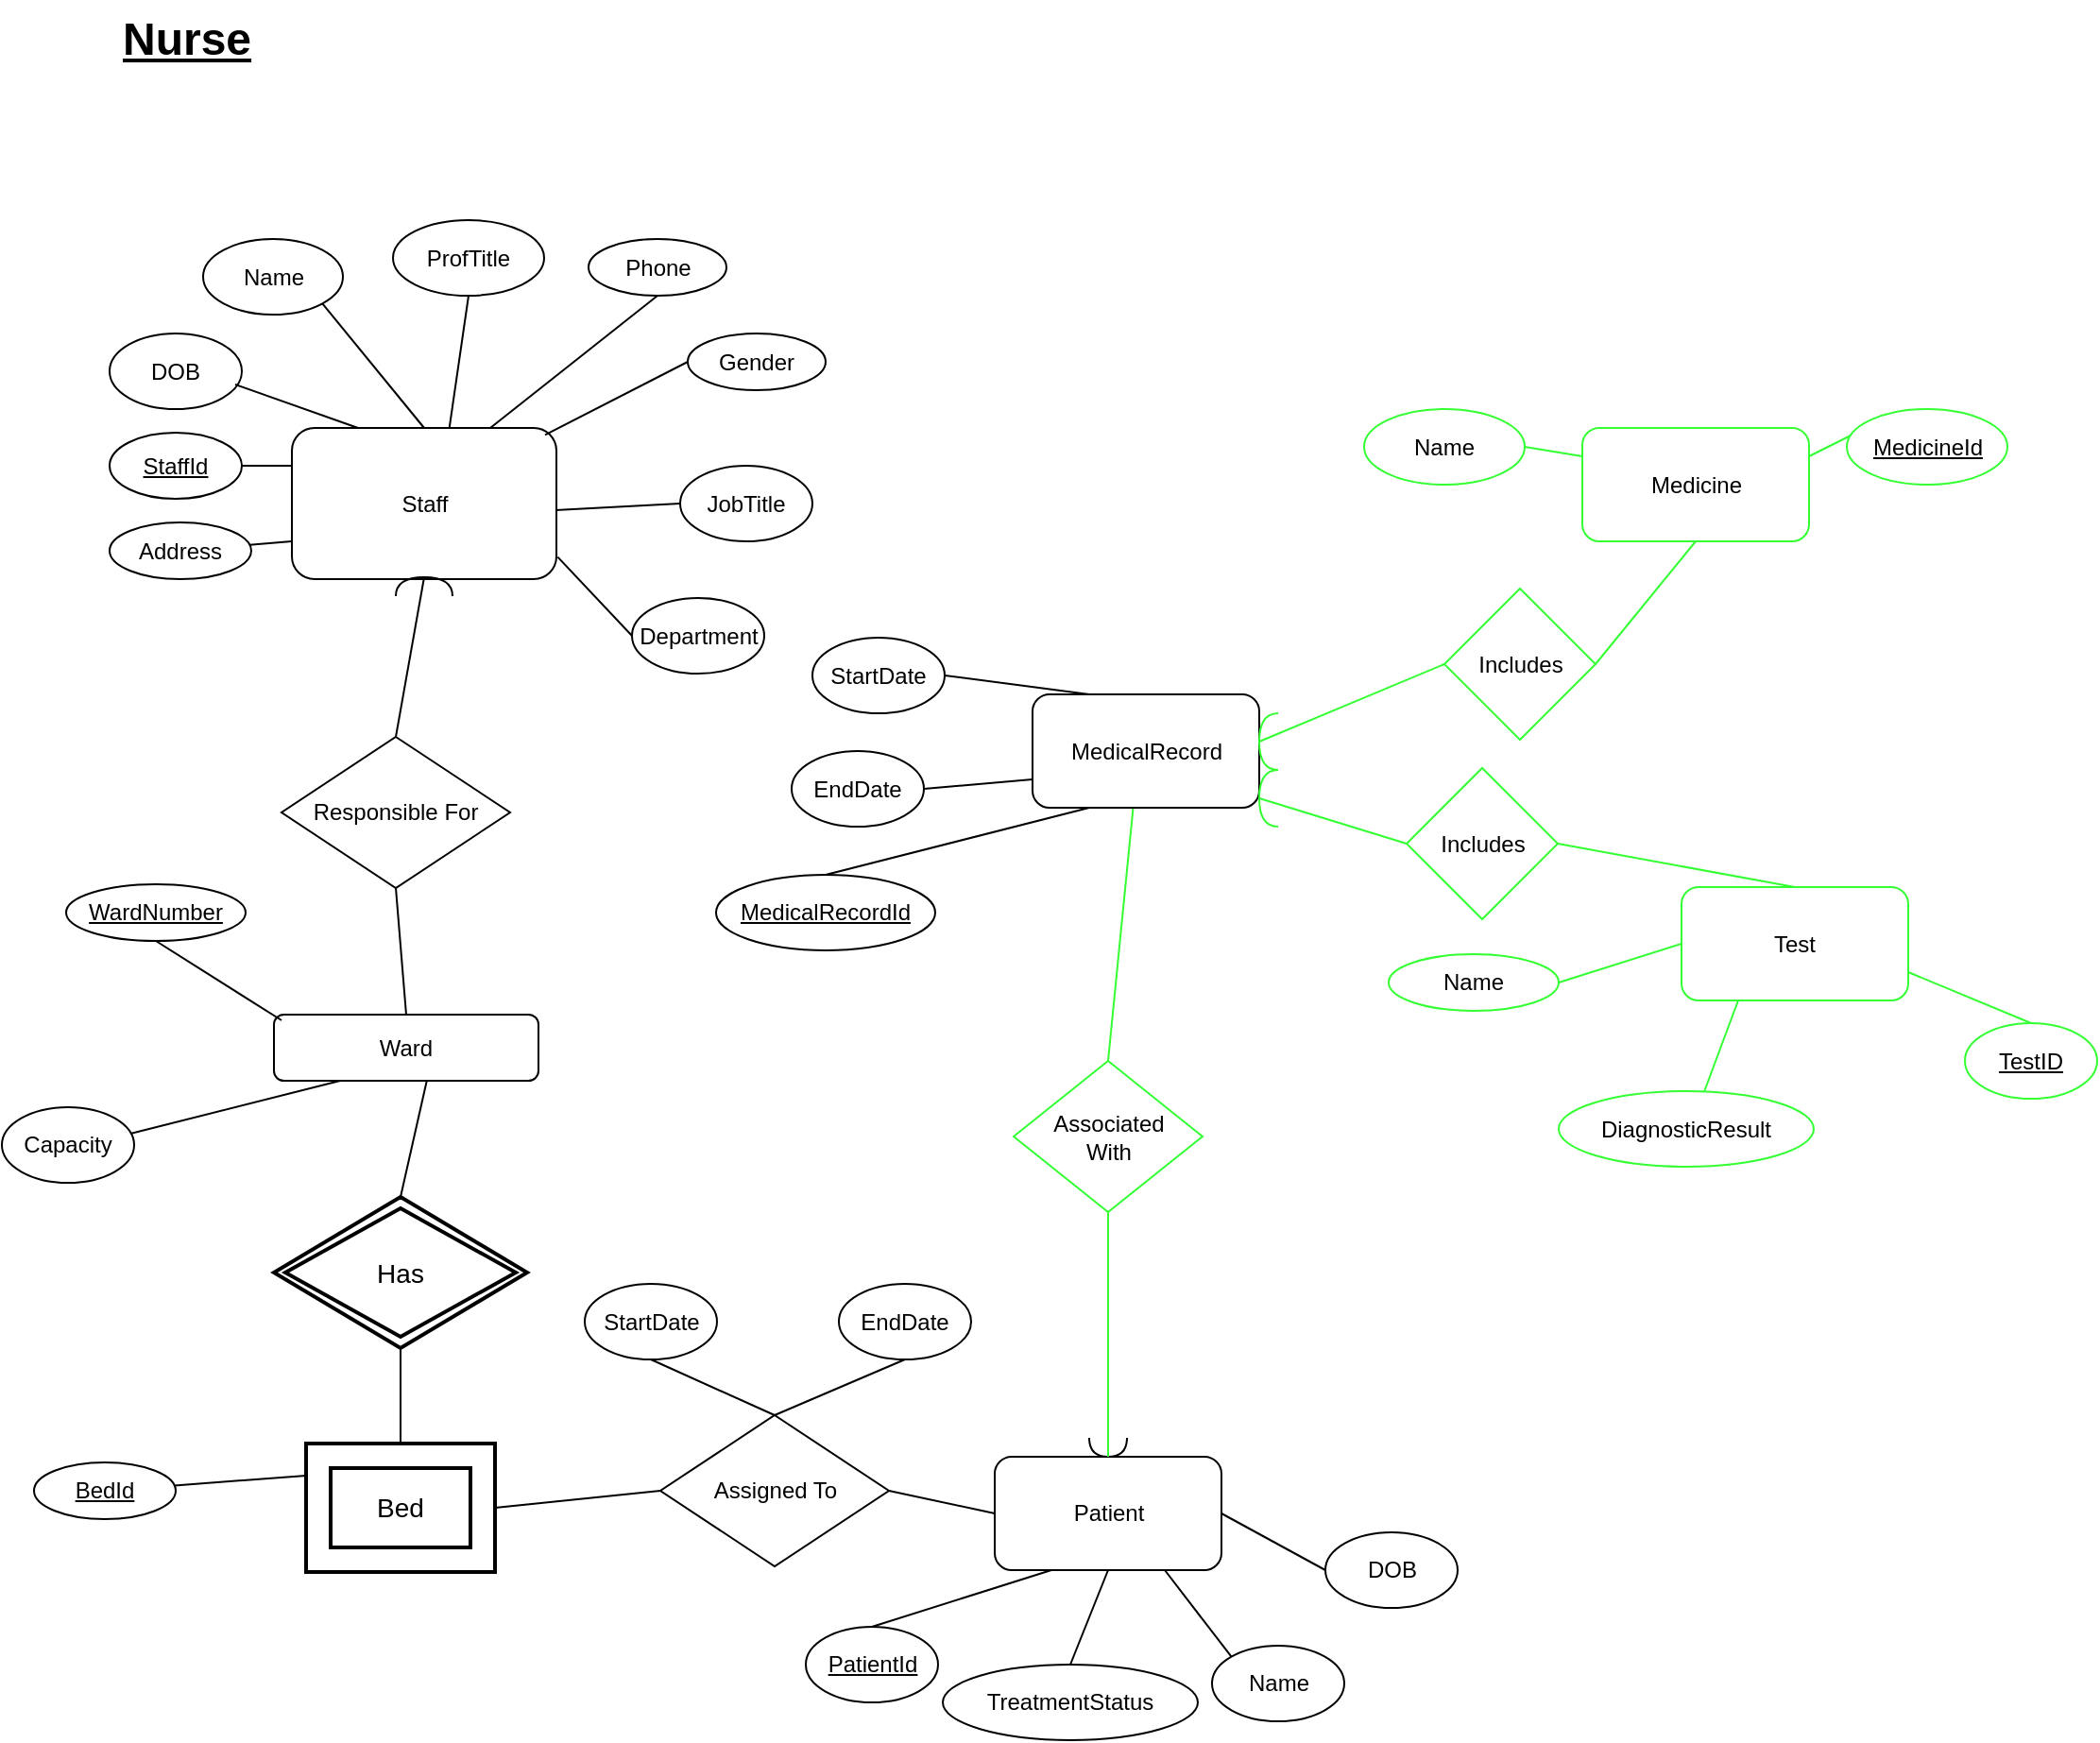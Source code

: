 <mxfile version="10.6.0" type="device"><diagram id="EA2OVzTUmR5eEB-TLm9R" name="Page-1"><mxGraphModel dx="2485" dy="195" grid="1" gridSize="10" guides="1" tooltips="1" connect="1" arrows="1" fold="1" page="1" pageScale="1" pageWidth="850" pageHeight="1100" math="0" shadow="0"><root><mxCell id="0"/><mxCell id="1" parent="0"/><mxCell id="Dsh0fZpP7U6HUvt16Qcl-1" value="Staff" style="rounded=1;whiteSpace=wrap;html=1;" parent="1" vertex="1"><mxGeometry x="222.5" y="1356.5" width="140" height="80" as="geometry"/></mxCell><mxCell id="Dsh0fZpP7U6HUvt16Qcl-3" value="Name" style="ellipse;whiteSpace=wrap;html=1;rounded=1;" parent="1" vertex="1"><mxGeometry x="175.5" y="1256.5" width="74" height="40" as="geometry"/></mxCell><mxCell id="Dsh0fZpP7U6HUvt16Qcl-4" value="DOB" style="ellipse;whiteSpace=wrap;html=1;rounded=1;" parent="1" vertex="1"><mxGeometry x="126" y="1306.5" width="70" height="40" as="geometry"/></mxCell><mxCell id="Dsh0fZpP7U6HUvt16Qcl-5" value="Phone" style="ellipse;whiteSpace=wrap;html=1;rounded=1;" parent="1" vertex="1"><mxGeometry x="379.5" y="1256.5" width="73" height="30" as="geometry"/></mxCell><mxCell id="Dsh0fZpP7U6HUvt16Qcl-6" value="&lt;u&gt;StaffId&lt;/u&gt;" style="ellipse;whiteSpace=wrap;html=1;rounded=1;" parent="1" vertex="1"><mxGeometry x="126" y="1359" width="70" height="35" as="geometry"/></mxCell><mxCell id="Dsh0fZpP7U6HUvt16Qcl-7" value="Department" style="ellipse;whiteSpace=wrap;html=1;rounded=1;" parent="1" vertex="1"><mxGeometry x="402.5" y="1446.5" width="70" height="40" as="geometry"/></mxCell><mxCell id="Dsh0fZpP7U6HUvt16Qcl-8" value="Address" style="ellipse;whiteSpace=wrap;html=1;rounded=1;" parent="1" vertex="1"><mxGeometry x="126" y="1406.5" width="75" height="30" as="geometry"/></mxCell><mxCell id="Dsh0fZpP7U6HUvt16Qcl-9" value="ProfTitle" style="ellipse;whiteSpace=wrap;html=1;rounded=1;" parent="1" vertex="1"><mxGeometry x="276" y="1246.5" width="80" height="40" as="geometry"/></mxCell><mxCell id="Dsh0fZpP7U6HUvt16Qcl-10" value="JobTitle" style="ellipse;whiteSpace=wrap;html=1;rounded=1;" parent="1" vertex="1"><mxGeometry x="428" y="1376.5" width="70" height="40" as="geometry"/></mxCell><mxCell id="Dsh0fZpP7U6HUvt16Qcl-12" value="" style="endArrow=none;html=1;entryX=1;entryY=1;entryDx=0;entryDy=0;exitX=0.5;exitY=0;exitDx=0;exitDy=0;" parent="1" source="Dsh0fZpP7U6HUvt16Qcl-1" target="Dsh0fZpP7U6HUvt16Qcl-3" edge="1"><mxGeometry width="50" height="50" relative="1" as="geometry"><mxPoint x="312.5" y="1647.5" as="sourcePoint"/><mxPoint x="312.5" y="1606.5" as="targetPoint"/></mxGeometry></mxCell><mxCell id="Dsh0fZpP7U6HUvt16Qcl-13" value="" style="endArrow=none;html=1;entryX=0.95;entryY=0.675;entryDx=0;entryDy=0;entryPerimeter=0;exitX=0.25;exitY=0;exitDx=0;exitDy=0;" parent="1" source="Dsh0fZpP7U6HUvt16Qcl-1" target="Dsh0fZpP7U6HUvt16Qcl-4" edge="1"><mxGeometry width="50" height="50" relative="1" as="geometry"><mxPoint x="382.5" y="1717.5" as="sourcePoint"/><mxPoint x="382.5" y="1676.5" as="targetPoint"/></mxGeometry></mxCell><mxCell id="Dsh0fZpP7U6HUvt16Qcl-14" value="" style="endArrow=none;html=1;entryX=1;entryY=0.5;entryDx=0;entryDy=0;exitX=0;exitY=0.25;exitDx=0;exitDy=0;" parent="1" source="Dsh0fZpP7U6HUvt16Qcl-1" target="Dsh0fZpP7U6HUvt16Qcl-6" edge="1"><mxGeometry width="50" height="50" relative="1" as="geometry"><mxPoint x="392.5" y="1727.5" as="sourcePoint"/><mxPoint x="392.5" y="1686.5" as="targetPoint"/></mxGeometry></mxCell><mxCell id="Dsh0fZpP7U6HUvt16Qcl-15" value="" style="endArrow=none;html=1;exitX=0;exitY=0.75;exitDx=0;exitDy=0;" parent="1" source="Dsh0fZpP7U6HUvt16Qcl-1" target="Dsh0fZpP7U6HUvt16Qcl-8" edge="1"><mxGeometry width="50" height="50" relative="1" as="geometry"><mxPoint x="402.5" y="1737.5" as="sourcePoint"/><mxPoint x="402.5" y="1696.5" as="targetPoint"/></mxGeometry></mxCell><mxCell id="Dsh0fZpP7U6HUvt16Qcl-16" value="" style="endArrow=none;html=1;entryX=0.5;entryY=1;entryDx=0;entryDy=0;exitX=0.595;exitY=0.004;exitDx=0;exitDy=0;exitPerimeter=0;" parent="1" source="Dsh0fZpP7U6HUvt16Qcl-1" target="Dsh0fZpP7U6HUvt16Qcl-9" edge="1"><mxGeometry width="50" height="50" relative="1" as="geometry"><mxPoint x="302.5" y="1366.5" as="sourcePoint"/><mxPoint x="221.5" y="1280.5" as="targetPoint"/></mxGeometry></mxCell><mxCell id="Dsh0fZpP7U6HUvt16Qcl-17" value="" style="endArrow=none;html=1;entryX=0.5;entryY=1;entryDx=0;entryDy=0;exitX=0.75;exitY=0;exitDx=0;exitDy=0;" parent="1" source="Dsh0fZpP7U6HUvt16Qcl-1" target="Dsh0fZpP7U6HUvt16Qcl-5" edge="1"><mxGeometry width="50" height="50" relative="1" as="geometry"><mxPoint x="372.5" y="1360.5" as="sourcePoint"/><mxPoint x="299.5" y="1296.5" as="targetPoint"/></mxGeometry></mxCell><mxCell id="Dsh0fZpP7U6HUvt16Qcl-18" value="" style="endArrow=none;html=1;entryX=0;entryY=0.5;entryDx=0;entryDy=0;" parent="1" target="Dsh0fZpP7U6HUvt16Qcl-10" edge="1"><mxGeometry width="50" height="50" relative="1" as="geometry"><mxPoint x="362" y="1400" as="sourcePoint"/><mxPoint x="386.5" y="1291.5" as="targetPoint"/></mxGeometry></mxCell><mxCell id="Dsh0fZpP7U6HUvt16Qcl-19" value="" style="endArrow=none;html=1;entryX=0;entryY=0.5;entryDx=0;entryDy=0;exitX=1.005;exitY=0.854;exitDx=0;exitDy=0;exitPerimeter=0;" parent="1" source="Dsh0fZpP7U6HUvt16Qcl-1" target="Dsh0fZpP7U6HUvt16Qcl-7" edge="1"><mxGeometry width="50" height="50" relative="1" as="geometry"><mxPoint x="377.5" y="1380.5" as="sourcePoint"/><mxPoint x="396.5" y="1301.5" as="targetPoint"/></mxGeometry></mxCell><mxCell id="Dsh0fZpP7U6HUvt16Qcl-22" value="Gender" style="ellipse;whiteSpace=wrap;html=1;rounded=1;" parent="1" vertex="1"><mxGeometry x="432" y="1306.5" width="73" height="30" as="geometry"/></mxCell><mxCell id="Dsh0fZpP7U6HUvt16Qcl-23" value="" style="endArrow=none;html=1;entryX=0;entryY=0.5;entryDx=0;entryDy=0;exitX=0.957;exitY=0.046;exitDx=0;exitDy=0;exitPerimeter=0;" parent="1" source="Dsh0fZpP7U6HUvt16Qcl-1" target="Dsh0fZpP7U6HUvt16Qcl-22" edge="1"><mxGeometry width="50" height="50" relative="1" as="geometry"><mxPoint x="367.5" y="1370.5" as="sourcePoint"/><mxPoint x="402.5" y="1306.5" as="targetPoint"/></mxGeometry></mxCell><mxCell id="Dsh0fZpP7U6HUvt16Qcl-75" value="&lt;u&gt;BedId&lt;/u&gt;" style="ellipse;whiteSpace=wrap;html=1;rounded=1;" parent="1" vertex="1"><mxGeometry x="86" y="1904" width="75" height="30" as="geometry"/></mxCell><mxCell id="Dsh0fZpP7U6HUvt16Qcl-81" value="" style="endArrow=none;html=1;exitX=0;exitY=0.25;exitDx=0;exitDy=0;" parent="1" source="Dsh0fZpP7U6HUvt16Qcl-91" target="Dsh0fZpP7U6HUvt16Qcl-75" edge="1"><mxGeometry width="50" height="50" relative="1" as="geometry"><mxPoint x="677.571" y="1613.929" as="sourcePoint"/><mxPoint x="858" y="1893.5" as="targetPoint"/></mxGeometry></mxCell><mxCell id="Dsh0fZpP7U6HUvt16Qcl-91" value="Bed" style="shape=ext;strokeWidth=2;margin=10;double=1;whiteSpace=wrap;html=1;align=center;fontSize=14;" parent="1" vertex="1"><mxGeometry x="230" y="1894" width="100" height="68" as="geometry"/></mxCell><mxCell id="Dsh0fZpP7U6HUvt16Qcl-93" value="Has" style="shape=rhombus;double=1;strokeWidth=2;fontSize=17;perimeter=rhombusPerimeter;whiteSpace=wrap;html=1;align=center;fontSize=14;" parent="1" vertex="1"><mxGeometry x="213" y="1763.5" width="134" height="80" as="geometry"/></mxCell><mxCell id="Dsh0fZpP7U6HUvt16Qcl-94" value="" style="endArrow=none;html=1;exitX=0.5;exitY=1;exitDx=0;exitDy=0;entryX=0.5;entryY=0;entryDx=0;entryDy=0;" parent="1" source="Dsh0fZpP7U6HUvt16Qcl-93" target="Dsh0fZpP7U6HUvt16Qcl-91" edge="1"><mxGeometry width="50" height="50" relative="1" as="geometry"><mxPoint x="396.929" y="1342.929" as="sourcePoint"/><mxPoint x="388.357" y="1257.214" as="targetPoint"/></mxGeometry></mxCell><mxCell id="Dsh0fZpP7U6HUvt16Qcl-95" value="Ward" style="rounded=1;whiteSpace=wrap;html=1;" parent="1" vertex="1"><mxGeometry x="213" y="1667" width="140" height="35" as="geometry"/></mxCell><mxCell id="Dsh0fZpP7U6HUvt16Qcl-96" value="Capacity" style="ellipse;whiteSpace=wrap;html=1;rounded=1;" parent="1" vertex="1"><mxGeometry x="69" y="1716" width="70" height="40" as="geometry"/></mxCell><mxCell id="Dsh0fZpP7U6HUvt16Qcl-98" value="" style="endArrow=none;html=1;exitX=0.25;exitY=1;exitDx=0;exitDy=0;" parent="1" source="Dsh0fZpP7U6HUvt16Qcl-95" edge="1"><mxGeometry width="50" height="50" relative="1" as="geometry"><mxPoint x="276.5" y="1532.5" as="sourcePoint"/><mxPoint x="137" y="1730" as="targetPoint"/></mxGeometry></mxCell><mxCell id="Dsh0fZpP7U6HUvt16Qcl-99" value="&lt;u&gt;WardNumber&lt;/u&gt;" style="ellipse;whiteSpace=wrap;html=1;rounded=1;" parent="1" vertex="1"><mxGeometry x="103" y="1598" width="95" height="30" as="geometry"/></mxCell><mxCell id="Dsh0fZpP7U6HUvt16Qcl-100" value="" style="endArrow=none;html=1;entryX=0.5;entryY=1;entryDx=0;entryDy=0;" parent="1" target="Dsh0fZpP7U6HUvt16Qcl-99" edge="1"><mxGeometry width="50" height="50" relative="1" as="geometry"><mxPoint x="217" y="1670" as="sourcePoint"/><mxPoint x="301.5" y="1458.5" as="targetPoint"/></mxGeometry></mxCell><mxCell id="Dsh0fZpP7U6HUvt16Qcl-103" value="" style="endArrow=none;html=1;exitX=0.5;exitY=0;exitDx=0;exitDy=0;entryX=0.5;entryY=1;entryDx=0;entryDy=0;" parent="1" source="Dsh0fZpP7U6HUvt16Qcl-95" target="ThKfyS4RL6Qng4eJJ9dJ-6" edge="1"><mxGeometry width="50" height="50" relative="1" as="geometry"><mxPoint x="410.786" y="1108.5" as="sourcePoint"/><mxPoint x="294.667" y="1614.667" as="targetPoint"/></mxGeometry></mxCell><mxCell id="ThKfyS4RL6Qng4eJJ9dJ-6" value="Responsible For" style="rhombus;whiteSpace=wrap;html=1;" parent="1" vertex="1"><mxGeometry x="217" y="1520" width="121" height="80" as="geometry"/></mxCell><mxCell id="ThKfyS4RL6Qng4eJJ9dJ-14" value="" style="endArrow=none;html=1;exitX=0.578;exitY=0.996;exitDx=0;exitDy=0;entryX=0.5;entryY=0;entryDx=0;entryDy=0;exitPerimeter=0;" parent="1" source="Dsh0fZpP7U6HUvt16Qcl-95" target="Dsh0fZpP7U6HUvt16Qcl-93" edge="1"><mxGeometry width="50" height="50" relative="1" as="geometry"><mxPoint x="289.571" y="1853.286" as="sourcePoint"/><mxPoint x="321" y="1903.286" as="targetPoint"/></mxGeometry></mxCell><mxCell id="ThKfyS4RL6Qng4eJJ9dJ-20" value="DOB&lt;br&gt;" style="ellipse;whiteSpace=wrap;html=1;rounded=1;" parent="1" vertex="1"><mxGeometry x="769.5" y="1941" width="70" height="40" as="geometry"/></mxCell><mxCell id="ThKfyS4RL6Qng4eJJ9dJ-21" value="Name&lt;br&gt;" style="ellipse;whiteSpace=wrap;html=1;rounded=1;" parent="1" vertex="1"><mxGeometry x="709.5" y="2001" width="70" height="40" as="geometry"/></mxCell><mxCell id="ThKfyS4RL6Qng4eJJ9dJ-22" value="&lt;u&gt;PatientId&lt;/u&gt;&lt;br&gt;" style="ellipse;whiteSpace=wrap;html=1;rounded=1;" parent="1" vertex="1"><mxGeometry x="494.5" y="1991" width="70" height="40" as="geometry"/></mxCell><mxCell id="ThKfyS4RL6Qng4eJJ9dJ-23" value="StartDate" style="ellipse;whiteSpace=wrap;html=1;rounded=1;" parent="1" vertex="1"><mxGeometry x="498" y="1467.5" width="70" height="40" as="geometry"/></mxCell><mxCell id="ThKfyS4RL6Qng4eJJ9dJ-24" value="&lt;u&gt;MedicalRecordId&lt;/u&gt;&lt;br&gt;" style="ellipse;whiteSpace=wrap;html=1;rounded=1;" parent="1" vertex="1"><mxGeometry x="447" y="1593" width="116" height="40" as="geometry"/></mxCell><mxCell id="ThKfyS4RL6Qng4eJJ9dJ-25" value="EndDate" style="ellipse;whiteSpace=wrap;html=1;rounded=1;" parent="1" vertex="1"><mxGeometry x="487" y="1527.5" width="70" height="40" as="geometry"/></mxCell><mxCell id="ThKfyS4RL6Qng4eJJ9dJ-26" value="Associated&lt;br&gt;With" style="rhombus;whiteSpace=wrap;html=1;strokeColor=#33FF33;" parent="1" vertex="1"><mxGeometry x="604.5" y="1691.5" width="100" height="80" as="geometry"/></mxCell><mxCell id="ThKfyS4RL6Qng4eJJ9dJ-27" value="Patient" style="rounded=1;whiteSpace=wrap;html=1;" parent="1" vertex="1"><mxGeometry x="594.5" y="1901" width="120" height="60" as="geometry"/></mxCell><mxCell id="ThKfyS4RL6Qng4eJJ9dJ-28" value="TreatmentStatus" style="ellipse;whiteSpace=wrap;html=1;rounded=1;" parent="1" vertex="1"><mxGeometry x="567" y="2011" width="135" height="40" as="geometry"/></mxCell><mxCell id="ThKfyS4RL6Qng4eJJ9dJ-46" value="" style="endArrow=none;html=1;entryX=1;entryY=0.5;entryDx=0;entryDy=0;exitX=0.25;exitY=0;exitDx=0;exitDy=0;" parent="1" source="2taBRNqOjI7ISj0w59Kd-1" target="ThKfyS4RL6Qng4eJJ9dJ-23" edge="1"><mxGeometry width="50" height="50" relative="1" as="geometry"><mxPoint x="597" y="1533" as="sourcePoint"/><mxPoint x="537" y="1977.5" as="targetPoint"/></mxGeometry></mxCell><mxCell id="ThKfyS4RL6Qng4eJJ9dJ-47" value="" style="endArrow=none;html=1;entryX=1;entryY=0.5;entryDx=0;entryDy=0;exitX=0;exitY=0.75;exitDx=0;exitDy=0;" parent="1" source="2taBRNqOjI7ISj0w59Kd-1" target="ThKfyS4RL6Qng4eJJ9dJ-25" edge="1"><mxGeometry width="50" height="50" relative="1" as="geometry"><mxPoint x="597" y="1548" as="sourcePoint"/><mxPoint x="657" y="1497.5" as="targetPoint"/></mxGeometry></mxCell><mxCell id="ThKfyS4RL6Qng4eJJ9dJ-48" value="" style="endArrow=none;html=1;entryX=0.5;entryY=0;entryDx=0;entryDy=0;exitX=0.25;exitY=1;exitDx=0;exitDy=0;" parent="1" source="2taBRNqOjI7ISj0w59Kd-1" target="ThKfyS4RL6Qng4eJJ9dJ-24" edge="1"><mxGeometry width="50" height="50" relative="1" as="geometry"><mxPoint x="597" y="1563" as="sourcePoint"/><mxPoint x="677" y="1517.5" as="targetPoint"/></mxGeometry></mxCell><mxCell id="ThKfyS4RL6Qng4eJJ9dJ-49" value="" style="endArrow=none;html=1;entryX=0.5;entryY=1;entryDx=0;entryDy=0;exitX=0.5;exitY=0;exitDx=0;exitDy=0;" parent="1" source="ThKfyS4RL6Qng4eJJ9dJ-28" target="ThKfyS4RL6Qng4eJJ9dJ-27" edge="1"><mxGeometry width="50" height="50" relative="1" as="geometry"><mxPoint x="634.5" y="1981" as="sourcePoint"/><mxPoint x="694.5" y="1681" as="targetPoint"/></mxGeometry></mxCell><mxCell id="ThKfyS4RL6Qng4eJJ9dJ-50" value="" style="endArrow=none;html=1;entryX=0;entryY=0;entryDx=0;entryDy=0;exitX=0.75;exitY=1;exitDx=0;exitDy=0;" parent="1" source="ThKfyS4RL6Qng4eJJ9dJ-27" target="ThKfyS4RL6Qng4eJJ9dJ-21" edge="1"><mxGeometry width="50" height="50" relative="1" as="geometry"><mxPoint x="704.5" y="1732" as="sourcePoint"/><mxPoint x="704.5" y="1691" as="targetPoint"/></mxGeometry></mxCell><mxCell id="ThKfyS4RL6Qng4eJJ9dJ-53" value="" style="endArrow=none;html=1;entryX=0.25;entryY=1;entryDx=0;entryDy=0;exitX=0.5;exitY=0;exitDx=0;exitDy=0;" parent="1" source="ThKfyS4RL6Qng4eJJ9dJ-22" target="ThKfyS4RL6Qng4eJJ9dJ-27" edge="1"><mxGeometry width="50" height="50" relative="1" as="geometry"><mxPoint x="734.5" y="1762" as="sourcePoint"/><mxPoint x="734.5" y="1721" as="targetPoint"/></mxGeometry></mxCell><mxCell id="ThKfyS4RL6Qng4eJJ9dJ-55" value="" style="endArrow=none;html=1;entryX=0;entryY=0.5;entryDx=0;entryDy=0;exitX=1;exitY=0.5;exitDx=0;exitDy=0;" parent="1" source="ThKfyS4RL6Qng4eJJ9dJ-27" target="ThKfyS4RL6Qng4eJJ9dJ-20" edge="1"><mxGeometry width="50" height="50" relative="1" as="geometry"><mxPoint x="754.5" y="1782" as="sourcePoint"/><mxPoint x="754.5" y="1741" as="targetPoint"/></mxGeometry></mxCell><mxCell id="ThKfyS4RL6Qng4eJJ9dJ-64" value="" style="endArrow=none;html=1;exitX=0.5;exitY=0;exitDx=0;exitDy=0;entryX=0.446;entryY=0.958;entryDx=0;entryDy=0;entryPerimeter=0;strokeColor=#33FF33;" parent="1" source="ThKfyS4RL6Qng4eJJ9dJ-26" target="2taBRNqOjI7ISj0w59Kd-1" edge="1"><mxGeometry width="50" height="50" relative="1" as="geometry"><mxPoint x="664.5" y="1671" as="sourcePoint"/><mxPoint x="657" y="1578" as="targetPoint"/></mxGeometry></mxCell><mxCell id="ThKfyS4RL6Qng4eJJ9dJ-66" value="" style="shape=requiredInterface;html=1;verticalLabelPosition=bottom;rounded=1;rotation=90;" parent="1" vertex="1"><mxGeometry x="649.5" y="1886" width="10" height="20" as="geometry"/></mxCell><mxCell id="ThKfyS4RL6Qng4eJJ9dJ-67" value="" style="endArrow=none;html=1;entryX=0.5;entryY=1;entryDx=0;entryDy=0;exitX=0.5;exitY=0;exitDx=0;exitDy=0;strokeColor=#33FF33;" parent="1" source="ThKfyS4RL6Qng4eJJ9dJ-27" target="ThKfyS4RL6Qng4eJJ9dJ-26" edge="1"><mxGeometry width="50" height="50" relative="1" as="geometry"><mxPoint x="464.5" y="2181" as="sourcePoint"/><mxPoint x="664.5" y="1871" as="targetPoint"/></mxGeometry></mxCell><mxCell id="ThKfyS4RL6Qng4eJJ9dJ-79" value="Assigned To" style="rhombus;whiteSpace=wrap;html=1;" parent="1" vertex="1"><mxGeometry x="417.5" y="1879" width="121" height="80" as="geometry"/></mxCell><mxCell id="ThKfyS4RL6Qng4eJJ9dJ-82" value="" style="endArrow=none;html=1;exitX=0;exitY=0.5;exitDx=0;exitDy=0;entryX=1;entryY=0.5;entryDx=0;entryDy=0;" parent="1" source="ThKfyS4RL6Qng4eJJ9dJ-79" target="Dsh0fZpP7U6HUvt16Qcl-91" edge="1"><mxGeometry width="50" height="50" relative="1" as="geometry"><mxPoint x="303.857" y="1711.857" as="sourcePoint"/><mxPoint x="289.571" y="1773.286" as="targetPoint"/></mxGeometry></mxCell><mxCell id="ThKfyS4RL6Qng4eJJ9dJ-83" value="" style="endArrow=none;html=1;exitX=0;exitY=0.5;exitDx=0;exitDy=0;entryX=1;entryY=0.5;entryDx=0;entryDy=0;" parent="1" source="ThKfyS4RL6Qng4eJJ9dJ-27" target="ThKfyS4RL6Qng4eJJ9dJ-79" edge="1"><mxGeometry width="50" height="50" relative="1" as="geometry"><mxPoint x="428.143" y="1929" as="sourcePoint"/><mxPoint x="339.571" y="1937.571" as="targetPoint"/></mxGeometry></mxCell><mxCell id="ThKfyS4RL6Qng4eJJ9dJ-84" value="StartDate" style="ellipse;whiteSpace=wrap;html=1;rounded=1;" parent="1" vertex="1"><mxGeometry x="377.5" y="1809.5" width="70" height="40" as="geometry"/></mxCell><mxCell id="ThKfyS4RL6Qng4eJJ9dJ-85" value="EndDate" style="ellipse;whiteSpace=wrap;html=1;rounded=1;" parent="1" vertex="1"><mxGeometry x="512" y="1809.5" width="70" height="40" as="geometry"/></mxCell><mxCell id="ThKfyS4RL6Qng4eJJ9dJ-86" value="" style="endArrow=none;html=1;exitX=0.5;exitY=1;exitDx=0;exitDy=0;entryX=0.5;entryY=0;entryDx=0;entryDy=0;" parent="1" source="ThKfyS4RL6Qng4eJJ9dJ-84" target="ThKfyS4RL6Qng4eJJ9dJ-79" edge="1"><mxGeometry width="50" height="50" relative="1" as="geometry"><mxPoint x="603.857" y="1940.429" as="sourcePoint"/><mxPoint x="548.143" y="1929" as="targetPoint"/></mxGeometry></mxCell><mxCell id="ThKfyS4RL6Qng4eJJ9dJ-87" value="" style="endArrow=none;html=1;exitX=0.5;exitY=1;exitDx=0;exitDy=0;entryX=0.5;entryY=0;entryDx=0;entryDy=0;" parent="1" source="ThKfyS4RL6Qng4eJJ9dJ-85" target="ThKfyS4RL6Qng4eJJ9dJ-79" edge="1"><mxGeometry width="50" height="50" relative="1" as="geometry"><mxPoint x="613.857" y="1950.429" as="sourcePoint"/><mxPoint x="558.143" y="1939" as="targetPoint"/></mxGeometry></mxCell><mxCell id="J7F6BLxOrVtnljjF5Blm-1" value="&lt;font style=&quot;font-size: 24px&quot;&gt;&lt;b&gt;&lt;u&gt;Nurse&lt;/u&gt;&lt;/b&gt;&lt;/font&gt;" style="text;html=1;" parent="1" vertex="1"><mxGeometry x="131" y="1130" width="60" height="30" as="geometry"/></mxCell><mxCell id="2taBRNqOjI7ISj0w59Kd-1" value="MedicalRecord" style="rounded=1;whiteSpace=wrap;html=1;" parent="1" vertex="1"><mxGeometry x="614.5" y="1497.5" width="120" height="60" as="geometry"/></mxCell><mxCell id="2taBRNqOjI7ISj0w59Kd-2" value="Includes" style="rhombus;whiteSpace=wrap;html=1;strokeColor=#33FF33;" parent="1" vertex="1"><mxGeometry x="832.5" y="1441.5" width="80" height="80" as="geometry"/></mxCell><mxCell id="2taBRNqOjI7ISj0w59Kd-4" value="Medicine" style="rounded=1;whiteSpace=wrap;html=1;strokeColor=#33FF33;" parent="1" vertex="1"><mxGeometry x="905.5" y="1356.5" width="120" height="60" as="geometry"/></mxCell><mxCell id="2taBRNqOjI7ISj0w59Kd-5" value="Test" style="rounded=1;whiteSpace=wrap;html=1;strokeColor=#33FF33;" parent="1" vertex="1"><mxGeometry x="958" y="1599.5" width="120" height="60" as="geometry"/></mxCell><mxCell id="2taBRNqOjI7ISj0w59Kd-6" value="&lt;u&gt;MedicineId&lt;/u&gt;&lt;br&gt;" style="ellipse;whiteSpace=wrap;html=1;rounded=1;strokeColor=#33FF33;" parent="1" vertex="1"><mxGeometry x="1045.5" y="1346.5" width="85" height="40" as="geometry"/></mxCell><mxCell id="2taBRNqOjI7ISj0w59Kd-7" value="" style="endArrow=none;html=1;entryX=0.024;entryY=0.35;entryDx=0;entryDy=0;exitX=1;exitY=0.25;exitDx=0;exitDy=0;entryPerimeter=0;strokeColor=#33FF33;" parent="1" source="2taBRNqOjI7ISj0w59Kd-4" target="2taBRNqOjI7ISj0w59Kd-6" edge="1"><mxGeometry width="50" height="50" relative="1" as="geometry"><mxPoint x="908" y="1561.5" as="sourcePoint"/><mxPoint x="1013" y="1706.5" as="targetPoint"/></mxGeometry></mxCell><mxCell id="2taBRNqOjI7ISj0w59Kd-9" value="" style="endArrow=none;html=1;entryX=0.563;entryY=0.075;entryDx=0;entryDy=0;exitX=0.25;exitY=1;exitDx=0;exitDy=0;entryPerimeter=0;strokeColor=#33FF33;" parent="1" source="2taBRNqOjI7ISj0w59Kd-5" target="2taBRNqOjI7ISj0w59Kd-29" edge="1"><mxGeometry width="50" height="50" relative="1" as="geometry"><mxPoint x="1362.5" y="1948" as="sourcePoint"/><mxPoint x="963.118" y="1703.382" as="targetPoint"/></mxGeometry></mxCell><mxCell id="2taBRNqOjI7ISj0w59Kd-10" value="" style="shape=requiredInterface;html=1;verticalLabelPosition=bottom;rounded=1;rotation=180;strokeColor=#33FF33;" parent="1" vertex="1"><mxGeometry x="734.5" y="1507.5" width="10" height="30" as="geometry"/></mxCell><mxCell id="2taBRNqOjI7ISj0w59Kd-11" value="" style="endArrow=none;html=1;entryX=0;entryY=0.5;entryDx=0;entryDy=0;exitX=1;exitY=0.5;exitDx=0;exitDy=0;exitPerimeter=0;strokeColor=#33FF33;" parent="1" source="2taBRNqOjI7ISj0w59Kd-10" target="2taBRNqOjI7ISj0w59Kd-2" edge="1"><mxGeometry width="50" height="50" relative="1" as="geometry"><mxPoint x="885" y="1636" as="sourcePoint"/><mxPoint x="958.5" y="1571" as="targetPoint"/><Array as="points"/></mxGeometry></mxCell><mxCell id="2taBRNqOjI7ISj0w59Kd-12" value="Name&lt;br&gt;" style="ellipse;whiteSpace=wrap;html=1;rounded=1;strokeColor=#33FF33;" parent="1" vertex="1"><mxGeometry x="790" y="1346.5" width="85" height="40" as="geometry"/></mxCell><mxCell id="2taBRNqOjI7ISj0w59Kd-17" value="" style="endArrow=none;html=1;entryX=1;entryY=0.5;entryDx=0;entryDy=0;exitX=0;exitY=0.25;exitDx=0;exitDy=0;strokeColor=#33FF33;" parent="1" source="2taBRNqOjI7ISj0w59Kd-4" target="2taBRNqOjI7ISj0w59Kd-12" edge="1"><mxGeometry width="50" height="50" relative="1" as="geometry"><mxPoint x="945.5" y="1366.5" as="sourcePoint"/><mxPoint x="914.5" y="1336.5" as="targetPoint"/></mxGeometry></mxCell><mxCell id="2taBRNqOjI7ISj0w59Kd-18" value="&lt;u&gt;TestID&lt;/u&gt;&lt;br&gt;" style="ellipse;whiteSpace=wrap;html=1;rounded=1;strokeColor=#33FF33;" parent="1" vertex="1"><mxGeometry x="1108" y="1671.5" width="70" height="40" as="geometry"/></mxCell><mxCell id="2taBRNqOjI7ISj0w59Kd-20" value="Name&lt;br&gt;" style="ellipse;whiteSpace=wrap;html=1;rounded=1;strokeColor=#33FF33;" parent="1" vertex="1"><mxGeometry x="803" y="1635" width="90" height="30" as="geometry"/></mxCell><mxCell id="2taBRNqOjI7ISj0w59Kd-22" value="" style="endArrow=none;html=1;entryX=1;entryY=0.5;entryDx=0;entryDy=0;exitX=0;exitY=0.5;exitDx=0;exitDy=0;strokeColor=#33FF33;" parent="1" source="2taBRNqOjI7ISj0w59Kd-5" target="2taBRNqOjI7ISj0w59Kd-20" edge="1"><mxGeometry width="50" height="50" relative="1" as="geometry"><mxPoint x="973" y="1669" as="sourcePoint"/><mxPoint x="890" y="1702" as="targetPoint"/></mxGeometry></mxCell><mxCell id="2taBRNqOjI7ISj0w59Kd-23" value="" style="endArrow=none;html=1;entryX=0.5;entryY=0;entryDx=0;entryDy=0;exitX=1;exitY=0.75;exitDx=0;exitDy=0;strokeColor=#33FF33;" parent="1" source="2taBRNqOjI7ISj0w59Kd-5" target="2taBRNqOjI7ISj0w59Kd-18" edge="1"><mxGeometry width="50" height="50" relative="1" as="geometry"><mxPoint x="968" y="1640" as="sourcePoint"/><mxPoint x="903" y="1660" as="targetPoint"/></mxGeometry></mxCell><mxCell id="2taBRNqOjI7ISj0w59Kd-24" value="" style="endArrow=none;html=1;entryX=1;entryY=0.5;entryDx=0;entryDy=0;exitX=0.5;exitY=1;exitDx=0;exitDy=0;strokeColor=#33FF33;" parent="1" source="2taBRNqOjI7ISj0w59Kd-4" target="2taBRNqOjI7ISj0w59Kd-2" edge="1"><mxGeometry width="50" height="50" relative="1" as="geometry"><mxPoint x="968" y="1639.5" as="sourcePoint"/><mxPoint x="903" y="1660.5" as="targetPoint"/></mxGeometry></mxCell><mxCell id="2taBRNqOjI7ISj0w59Kd-25" value="Includes" style="rhombus;whiteSpace=wrap;html=1;strokeColor=#33FF33;" parent="1" vertex="1"><mxGeometry x="812.5" y="1536.5" width="80" height="80" as="geometry"/></mxCell><mxCell id="2taBRNqOjI7ISj0w59Kd-26" value="" style="shape=requiredInterface;html=1;verticalLabelPosition=bottom;rounded=1;rotation=180;strokeColor=#33FF33;" parent="1" vertex="1"><mxGeometry x="734.5" y="1537.5" width="10" height="30" as="geometry"/></mxCell><mxCell id="2taBRNqOjI7ISj0w59Kd-27" value="" style="endArrow=none;html=1;entryX=0;entryY=0.5;entryDx=0;entryDy=0;exitX=1;exitY=0.5;exitDx=0;exitDy=0;exitPerimeter=0;strokeColor=#33FF33;" parent="1" source="2taBRNqOjI7ISj0w59Kd-26" target="2taBRNqOjI7ISj0w59Kd-25" edge="1"><mxGeometry width="50" height="50" relative="1" as="geometry"><mxPoint x="875" y="1711" as="sourcePoint"/><mxPoint x="948.5" y="1646" as="targetPoint"/><Array as="points"/></mxGeometry></mxCell><mxCell id="2taBRNqOjI7ISj0w59Kd-28" value="" style="endArrow=none;html=1;entryX=1;entryY=0.5;entryDx=0;entryDy=0;exitX=0.5;exitY=0;exitDx=0;exitDy=0;strokeColor=#33FF33;" parent="1" source="2taBRNqOjI7ISj0w59Kd-5" target="2taBRNqOjI7ISj0w59Kd-25" edge="1"><mxGeometry width="50" height="50" relative="1" as="geometry"><mxPoint x="956" y="1491.5" as="sourcePoint"/><mxPoint x="893" y="1735.5" as="targetPoint"/></mxGeometry></mxCell><mxCell id="2taBRNqOjI7ISj0w59Kd-29" value="DiagnosticResult" style="ellipse;whiteSpace=wrap;html=1;rounded=1;strokeColor=#33FF33;" parent="1" vertex="1"><mxGeometry x="893" y="1707.5" width="135" height="40" as="geometry"/></mxCell><mxCell id="2taBRNqOjI7ISj0w59Kd-30" value="" style="shape=requiredInterface;html=1;verticalLabelPosition=bottom;rounded=1;rotation=-90;" parent="1" vertex="1"><mxGeometry x="287.5" y="1425.5" width="10" height="30" as="geometry"/></mxCell><mxCell id="2taBRNqOjI7ISj0w59Kd-31" value="" style="endArrow=none;html=1;exitX=0.5;exitY=0;exitDx=0;exitDy=0;entryX=1;entryY=0.5;entryDx=0;entryDy=0;entryPerimeter=0;" parent="1" source="ThKfyS4RL6Qng4eJJ9dJ-6" target="2taBRNqOjI7ISj0w59Kd-30" edge="1"><mxGeometry width="50" height="50" relative="1" as="geometry"><mxPoint x="292.966" y="1677.138" as="sourcePoint"/><mxPoint x="277" y="1480" as="targetPoint"/></mxGeometry></mxCell></root></mxGraphModel></diagram></mxfile>